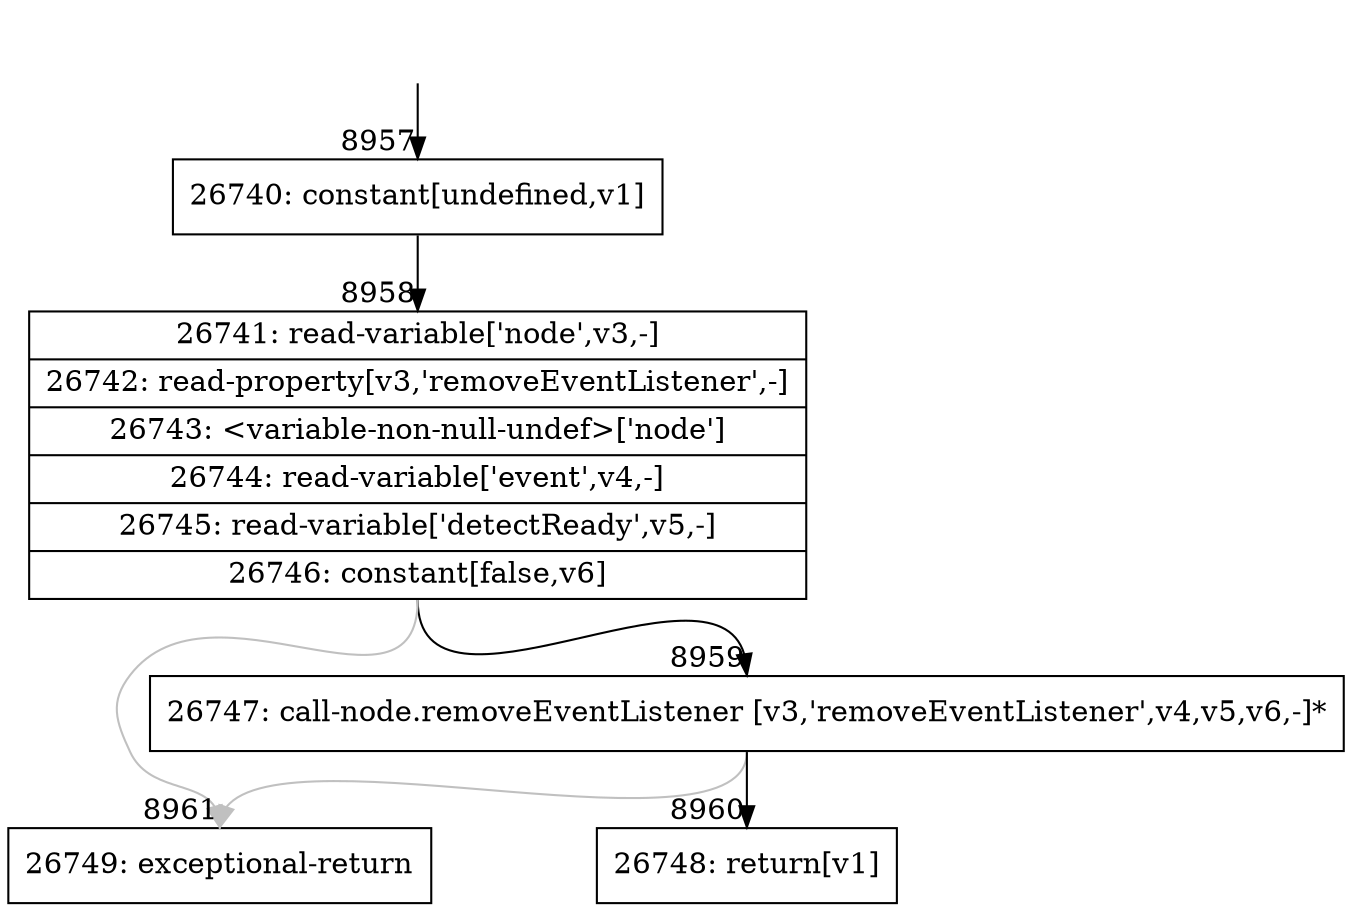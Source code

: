 digraph {
rankdir="TD"
BB_entry609[shape=none,label=""];
BB_entry609 -> BB8957 [tailport=s, headport=n, headlabel="    8957"]
BB8957 [shape=record label="{26740: constant[undefined,v1]}" ] 
BB8957 -> BB8958 [tailport=s, headport=n, headlabel="      8958"]
BB8958 [shape=record label="{26741: read-variable['node',v3,-]|26742: read-property[v3,'removeEventListener',-]|26743: \<variable-non-null-undef\>['node']|26744: read-variable['event',v4,-]|26745: read-variable['detectReady',v5,-]|26746: constant[false,v6]}" ] 
BB8958 -> BB8959 [tailport=s, headport=n, headlabel="      8959"]
BB8958 -> BB8961 [tailport=s, headport=n, color=gray, headlabel="      8961"]
BB8959 [shape=record label="{26747: call-node.removeEventListener [v3,'removeEventListener',v4,v5,v6,-]*}" ] 
BB8959 -> BB8960 [tailport=s, headport=n, headlabel="      8960"]
BB8959 -> BB8961 [tailport=s, headport=n, color=gray]
BB8960 [shape=record label="{26748: return[v1]}" ] 
BB8961 [shape=record label="{26749: exceptional-return}" ] 
//#$~ 12540
}
